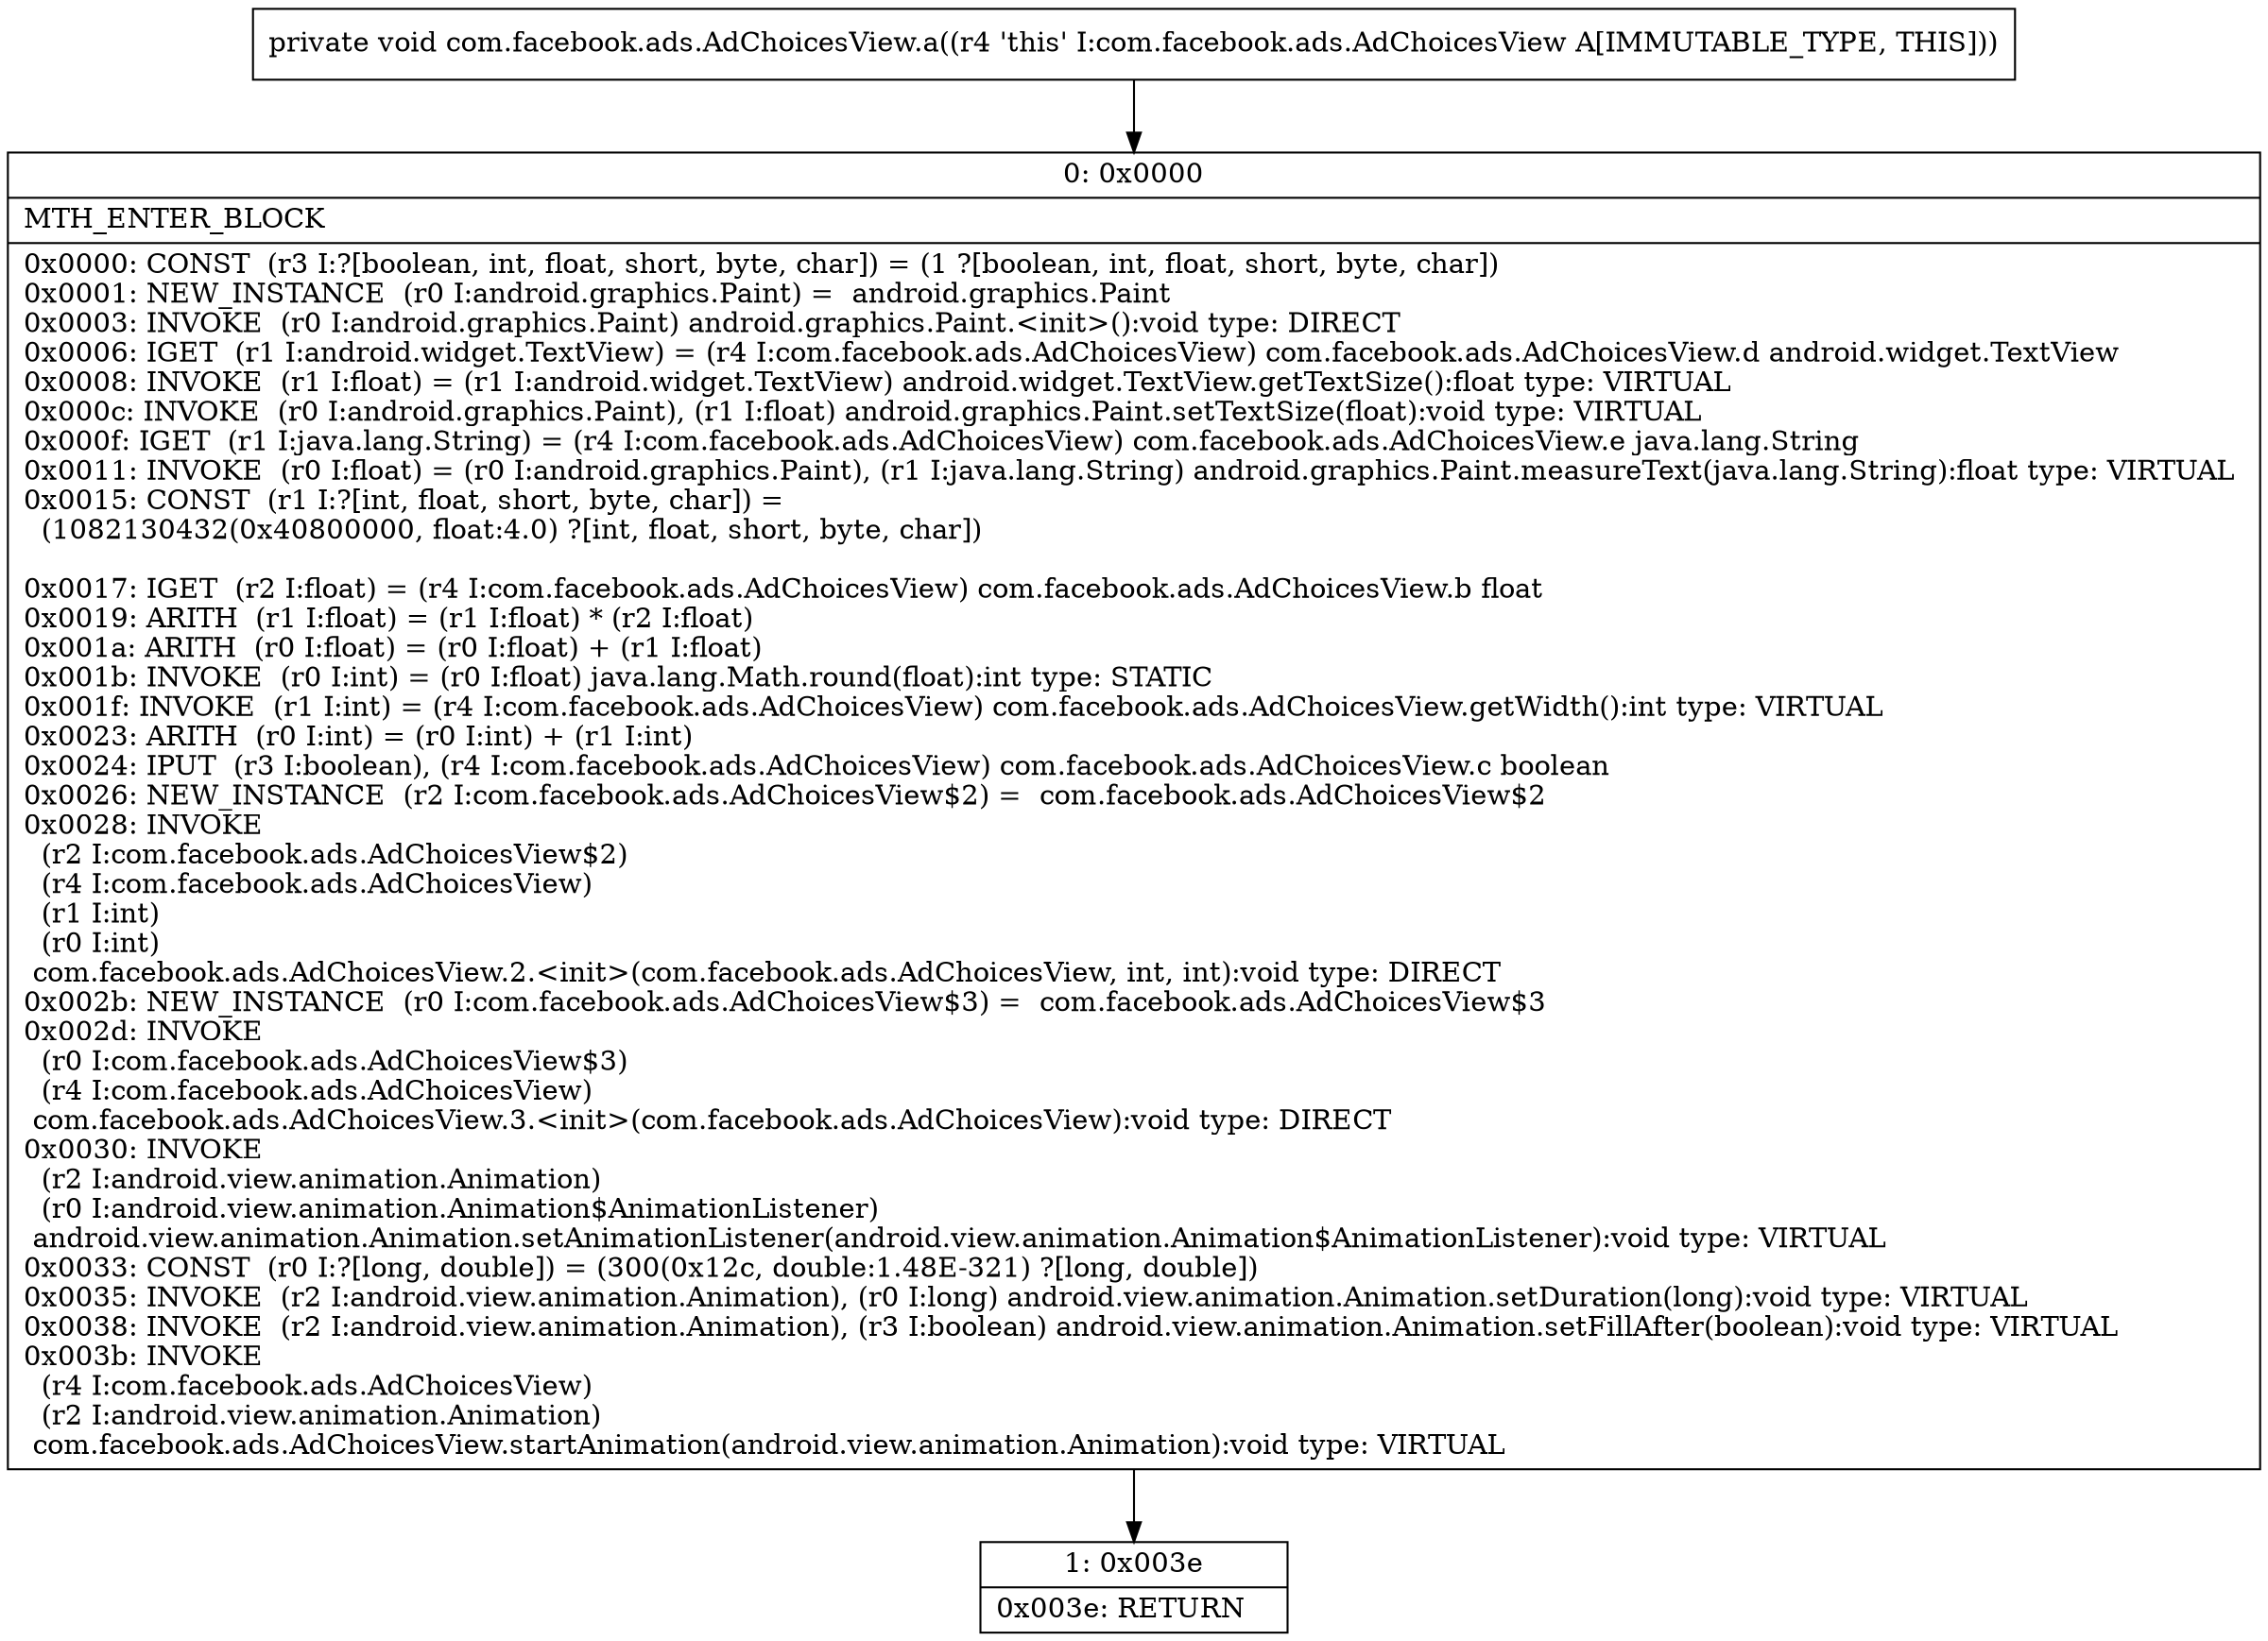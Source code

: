digraph "CFG forcom.facebook.ads.AdChoicesView.a()V" {
Node_0 [shape=record,label="{0\:\ 0x0000|MTH_ENTER_BLOCK\l|0x0000: CONST  (r3 I:?[boolean, int, float, short, byte, char]) = (1 ?[boolean, int, float, short, byte, char]) \l0x0001: NEW_INSTANCE  (r0 I:android.graphics.Paint) =  android.graphics.Paint \l0x0003: INVOKE  (r0 I:android.graphics.Paint) android.graphics.Paint.\<init\>():void type: DIRECT \l0x0006: IGET  (r1 I:android.widget.TextView) = (r4 I:com.facebook.ads.AdChoicesView) com.facebook.ads.AdChoicesView.d android.widget.TextView \l0x0008: INVOKE  (r1 I:float) = (r1 I:android.widget.TextView) android.widget.TextView.getTextSize():float type: VIRTUAL \l0x000c: INVOKE  (r0 I:android.graphics.Paint), (r1 I:float) android.graphics.Paint.setTextSize(float):void type: VIRTUAL \l0x000f: IGET  (r1 I:java.lang.String) = (r4 I:com.facebook.ads.AdChoicesView) com.facebook.ads.AdChoicesView.e java.lang.String \l0x0011: INVOKE  (r0 I:float) = (r0 I:android.graphics.Paint), (r1 I:java.lang.String) android.graphics.Paint.measureText(java.lang.String):float type: VIRTUAL \l0x0015: CONST  (r1 I:?[int, float, short, byte, char]) = \l  (1082130432(0x40800000, float:4.0) ?[int, float, short, byte, char])\l \l0x0017: IGET  (r2 I:float) = (r4 I:com.facebook.ads.AdChoicesView) com.facebook.ads.AdChoicesView.b float \l0x0019: ARITH  (r1 I:float) = (r1 I:float) * (r2 I:float) \l0x001a: ARITH  (r0 I:float) = (r0 I:float) + (r1 I:float) \l0x001b: INVOKE  (r0 I:int) = (r0 I:float) java.lang.Math.round(float):int type: STATIC \l0x001f: INVOKE  (r1 I:int) = (r4 I:com.facebook.ads.AdChoicesView) com.facebook.ads.AdChoicesView.getWidth():int type: VIRTUAL \l0x0023: ARITH  (r0 I:int) = (r0 I:int) + (r1 I:int) \l0x0024: IPUT  (r3 I:boolean), (r4 I:com.facebook.ads.AdChoicesView) com.facebook.ads.AdChoicesView.c boolean \l0x0026: NEW_INSTANCE  (r2 I:com.facebook.ads.AdChoicesView$2) =  com.facebook.ads.AdChoicesView$2 \l0x0028: INVOKE  \l  (r2 I:com.facebook.ads.AdChoicesView$2)\l  (r4 I:com.facebook.ads.AdChoicesView)\l  (r1 I:int)\l  (r0 I:int)\l com.facebook.ads.AdChoicesView.2.\<init\>(com.facebook.ads.AdChoicesView, int, int):void type: DIRECT \l0x002b: NEW_INSTANCE  (r0 I:com.facebook.ads.AdChoicesView$3) =  com.facebook.ads.AdChoicesView$3 \l0x002d: INVOKE  \l  (r0 I:com.facebook.ads.AdChoicesView$3)\l  (r4 I:com.facebook.ads.AdChoicesView)\l com.facebook.ads.AdChoicesView.3.\<init\>(com.facebook.ads.AdChoicesView):void type: DIRECT \l0x0030: INVOKE  \l  (r2 I:android.view.animation.Animation)\l  (r0 I:android.view.animation.Animation$AnimationListener)\l android.view.animation.Animation.setAnimationListener(android.view.animation.Animation$AnimationListener):void type: VIRTUAL \l0x0033: CONST  (r0 I:?[long, double]) = (300(0x12c, double:1.48E\-321) ?[long, double]) \l0x0035: INVOKE  (r2 I:android.view.animation.Animation), (r0 I:long) android.view.animation.Animation.setDuration(long):void type: VIRTUAL \l0x0038: INVOKE  (r2 I:android.view.animation.Animation), (r3 I:boolean) android.view.animation.Animation.setFillAfter(boolean):void type: VIRTUAL \l0x003b: INVOKE  \l  (r4 I:com.facebook.ads.AdChoicesView)\l  (r2 I:android.view.animation.Animation)\l com.facebook.ads.AdChoicesView.startAnimation(android.view.animation.Animation):void type: VIRTUAL \l}"];
Node_1 [shape=record,label="{1\:\ 0x003e|0x003e: RETURN   \l}"];
MethodNode[shape=record,label="{private void com.facebook.ads.AdChoicesView.a((r4 'this' I:com.facebook.ads.AdChoicesView A[IMMUTABLE_TYPE, THIS])) }"];
MethodNode -> Node_0;
Node_0 -> Node_1;
}

